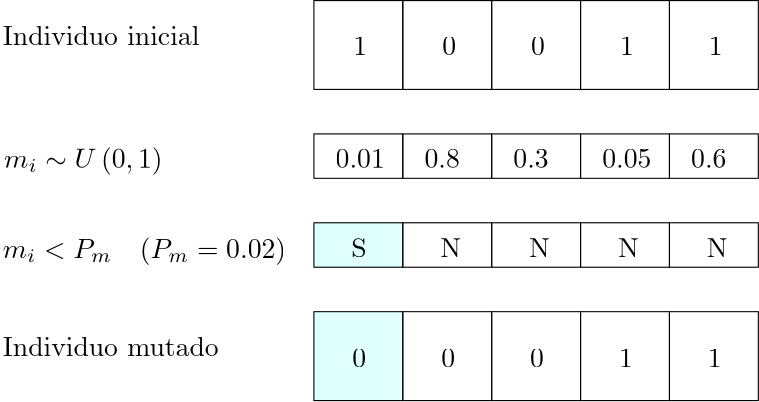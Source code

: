 <?xml version="1.0"?>
<!DOCTYPE ipe SYSTEM "ipe.dtd">
<ipe version="70218" creator="Ipe 7.2.26">
<info created="D:20231205100034" modified="D:20231205100034"/>
<ipestyle name="basic">
<symbol name="arrow/arc(spx)">
<path stroke="sym-stroke" fill="sym-stroke" pen="sym-pen">
0 0 m
-1 0.333 l
-1 -0.333 l
h
</path>
</symbol>
<symbol name="arrow/farc(spx)">
<path stroke="sym-stroke" fill="white" pen="sym-pen">
0 0 m
-1 0.333 l
-1 -0.333 l
h
</path>
</symbol>
<symbol name="arrow/ptarc(spx)">
<path stroke="sym-stroke" fill="sym-stroke" pen="sym-pen">
0 0 m
-1 0.333 l
-0.8 0 l
-1 -0.333 l
h
</path>
</symbol>
<symbol name="arrow/fptarc(spx)">
<path stroke="sym-stroke" fill="white" pen="sym-pen">
0 0 m
-1 0.333 l
-0.8 0 l
-1 -0.333 l
h
</path>
</symbol>
<symbol name="mark/circle(sx)" transformations="translations">
<path fill="sym-stroke">
0.6 0 0 0.6 0 0 e
0.4 0 0 0.4 0 0 e
</path>
</symbol>
<symbol name="mark/disk(sx)" transformations="translations">
<path fill="sym-stroke">
0.6 0 0 0.6 0 0 e
</path>
</symbol>
<symbol name="mark/fdisk(sfx)" transformations="translations">
<group>
<path fill="sym-fill">
0.5 0 0 0.5 0 0 e
</path>
<path fill="sym-stroke" fillrule="eofill">
0.6 0 0 0.6 0 0 e
0.4 0 0 0.4 0 0 e
</path>
</group>
</symbol>
<symbol name="mark/box(sx)" transformations="translations">
<path fill="sym-stroke" fillrule="eofill">
-0.6 -0.6 m
0.6 -0.6 l
0.6 0.6 l
-0.6 0.6 l
h
-0.4 -0.4 m
0.4 -0.4 l
0.4 0.4 l
-0.4 0.4 l
h
</path>
</symbol>
<symbol name="mark/square(sx)" transformations="translations">
<path fill="sym-stroke">
-0.6 -0.6 m
0.6 -0.6 l
0.6 0.6 l
-0.6 0.6 l
h
</path>
</symbol>
<symbol name="mark/fsquare(sfx)" transformations="translations">
<group>
<path fill="sym-fill">
-0.5 -0.5 m
0.5 -0.5 l
0.5 0.5 l
-0.5 0.5 l
h
</path>
<path fill="sym-stroke" fillrule="eofill">
-0.6 -0.6 m
0.6 -0.6 l
0.6 0.6 l
-0.6 0.6 l
h
-0.4 -0.4 m
0.4 -0.4 l
0.4 0.4 l
-0.4 0.4 l
h
</path>
</group>
</symbol>
<symbol name="mark/cross(sx)" transformations="translations">
<group>
<path fill="sym-stroke">
-0.43 -0.57 m
0.57 0.43 l
0.43 0.57 l
-0.57 -0.43 l
h
</path>
<path fill="sym-stroke">
-0.43 0.57 m
0.57 -0.43 l
0.43 -0.57 l
-0.57 0.43 l
h
</path>
</group>
</symbol>
<symbol name="arrow/fnormal(spx)">
<path stroke="sym-stroke" fill="white" pen="sym-pen">
0 0 m
-1 0.333 l
-1 -0.333 l
h
</path>
</symbol>
<symbol name="arrow/pointed(spx)">
<path stroke="sym-stroke" fill="sym-stroke" pen="sym-pen">
0 0 m
-1 0.333 l
-0.8 0 l
-1 -0.333 l
h
</path>
</symbol>
<symbol name="arrow/fpointed(spx)">
<path stroke="sym-stroke" fill="white" pen="sym-pen">
0 0 m
-1 0.333 l
-0.8 0 l
-1 -0.333 l
h
</path>
</symbol>
<symbol name="arrow/linear(spx)">
<path stroke="sym-stroke" pen="sym-pen">
-1 0.333 m
0 0 l
-1 -0.333 l
</path>
</symbol>
<symbol name="arrow/fdouble(spx)">
<path stroke="sym-stroke" fill="white" pen="sym-pen">
0 0 m
-1 0.333 l
-1 -0.333 l
h
-1 0 m
-2 0.333 l
-2 -0.333 l
h
</path>
</symbol>
<symbol name="arrow/double(spx)">
<path stroke="sym-stroke" fill="sym-stroke" pen="sym-pen">
0 0 m
-1 0.333 l
-1 -0.333 l
h
-1 0 m
-2 0.333 l
-2 -0.333 l
h
</path>
</symbol>
<symbol name="arrow/mid-normal(spx)">
<path stroke="sym-stroke" fill="sym-stroke" pen="sym-pen">
0.5 0 m
-0.5 0.333 l
-0.5 -0.333 l
h
</path>
</symbol>
<symbol name="arrow/mid-fnormal(spx)">
<path stroke="sym-stroke" fill="white" pen="sym-pen">
0.5 0 m
-0.5 0.333 l
-0.5 -0.333 l
h
</path>
</symbol>
<symbol name="arrow/mid-pointed(spx)">
<path stroke="sym-stroke" fill="sym-stroke" pen="sym-pen">
0.5 0 m
-0.5 0.333 l
-0.3 0 l
-0.5 -0.333 l
h
</path>
</symbol>
<symbol name="arrow/mid-fpointed(spx)">
<path stroke="sym-stroke" fill="white" pen="sym-pen">
0.5 0 m
-0.5 0.333 l
-0.3 0 l
-0.5 -0.333 l
h
</path>
</symbol>
<symbol name="arrow/mid-double(spx)">
<path stroke="sym-stroke" fill="sym-stroke" pen="sym-pen">
1 0 m
0 0.333 l
0 -0.333 l
h
0 0 m
-1 0.333 l
-1 -0.333 l
h
</path>
</symbol>
<symbol name="arrow/mid-fdouble(spx)">
<path stroke="sym-stroke" fill="white" pen="sym-pen">
1 0 m
0 0.333 l
0 -0.333 l
h
0 0 m
-1 0.333 l
-1 -0.333 l
h
</path>
</symbol>
<anglesize name="22.5 deg" value="22.5"/>
<anglesize name="30 deg" value="30"/>
<anglesize name="45 deg" value="45"/>
<anglesize name="60 deg" value="60"/>
<anglesize name="90 deg" value="90"/>
<arrowsize name="large" value="10"/>
<arrowsize name="small" value="5"/>
<arrowsize name="tiny" value="3"/>
<color name="blue" value="0 0 1"/>
<color name="brown" value="0.647 0.165 0.165"/>
<color name="darkblue" value="0 0 0.545"/>
<color name="darkcyan" value="0 0.545 0.545"/>
<color name="darkgray" value="0.663"/>
<color name="darkgreen" value="0 0.392 0"/>
<color name="darkmagenta" value="0.545 0 0.545"/>
<color name="darkorange" value="1 0.549 0"/>
<color name="darkred" value="0.545 0 0"/>
<color name="gold" value="1 0.843 0"/>
<color name="gray" value="0.745"/>
<color name="green" value="0 1 0"/>
<color name="lightblue" value="0.678 0.847 0.902"/>
<color name="lightcyan" value="0.878 1 1"/>
<color name="lightgray" value="0.827"/>
<color name="lightgreen" value="0.565 0.933 0.565"/>
<color name="lightyellow" value="1 1 0.878"/>
<color name="navy" value="0 0 0.502"/>
<color name="orange" value="1 0.647 0"/>
<color name="pink" value="1 0.753 0.796"/>
<color name="purple" value="0.627 0.125 0.941"/>
<color name="red" value="1 0 0"/>
<color name="seagreen" value="0.18 0.545 0.341"/>
<color name="turquoise" value="0.251 0.878 0.816"/>
<color name="violet" value="0.933 0.51 0.933"/>
<color name="yellow" value="1 1 0"/>
<dashstyle name="dash dot dotted" value="[4 2 1 2 1 2] 0"/>
<dashstyle name="dash dotted" value="[4 2 1 2] 0"/>
<dashstyle name="dashed" value="[4] 0"/>
<dashstyle name="dotted" value="[1 3] 0"/>
<gridsize name="10 pts (~3.5 mm)" value="10"/>
<gridsize name="14 pts (~5 mm)" value="14"/>
<gridsize name="16 pts (~6 mm)" value="16"/>
<gridsize name="20 pts (~7 mm)" value="20"/>
<gridsize name="28 pts (~10 mm)" value="28"/>
<gridsize name="32 pts (~12 mm)" value="32"/>
<gridsize name="4 pts" value="4"/>
<gridsize name="56 pts (~20 mm)" value="56"/>
<gridsize name="8 pts (~3 mm)" value="8"/>
<opacity name="10%" value="0.1"/>
<opacity name="30%" value="0.3"/>
<opacity name="50%" value="0.5"/>
<opacity name="75%" value="0.75"/>
<pen name="fat" value="1.2"/>
<pen name="heavier" value="0.8"/>
<pen name="ultrafat" value="2"/>
<symbolsize name="large" value="5"/>
<symbolsize name="small" value="2"/>
<symbolsize name="tiny" value="1.1"/>
<textsize name="Huge" value="\Huge"/>
<textsize name="LARGE" value="\LARGE"/>
<textsize name="Large" value="\Large"/>
<textsize name="footnote" value="\footnotesize"/>
<textsize name="huge" value="\huge"/>
<textsize name="large" value="\large"/>
<textsize name="script" value="\scriptsize"/>
<textsize name="small" value="\small"/>
<textsize name="tiny" value="\tiny"/>
<textstyle name="center" begin="\begin{center}" end="\end{center}"/>
<textstyle name="item" begin="\begin{itemize}\item{}" end="\end{itemize}"/>
<textstyle name="itemize" begin="\begin{itemize}" end="\end{itemize}"/>
<tiling name="falling" angle="-60" step="4" width="1"/>
<tiling name="rising" angle="30" step="4" width="1"/>
</ipestyle>
<page>
<layer name="alpha"/>
<view layers="alpha" active="alpha"/>
<text layer="alpha" matrix="1 0 0 1 -47.5292 -60.2338" transformations="translations" pos="128 768" stroke="black" type="label" width="57.036" height="7.473" depth="2.49" valign="baseline" style="math">m_i \sim U\, (0,1)</text>
<text matrix="1 0 0 1 -80 -44.7046" transformations="translations" pos="160 720" stroke="black" type="label" width="101.982" height="7.473" depth="2.49" valign="baseline" style="math">m_i &lt; P_m \quad (P_m = 0.02)</text>
<path stroke="black">
192 768 m
192 736 l
224 736 l
224 768 l
h
</path>
<path stroke="black">
224 768 m
224 736 l
256 736 l
256 768 l
h
</path>
<path stroke="black">
256 768 m
256 736 l
288 736 l
288 768 l
h
</path>
<path stroke="black">
288 768 m
288 736 l
320 736 l
320 768 l
h
</path>
<path stroke="black">
320 768 m
320 736 l
352 736 l
352 768 l
h
</path>
<path stroke="black">
192 720 m
192 704 l
224 704 l
224 720 l
h
</path>
<path stroke="black">
224 720 m
224 704 l
256 704 l
256 720 l
h
</path>
<path stroke="black">
256 720 m
256 704 l
288 704 l
288 720 l
h
</path>
<path stroke="black">
288 720 m
288 704 l
320 704 l
320 720 l
h
</path>
<path stroke="black">
320 720 m
320 704 l
352 704 l
352 720 l
h
</path>
<path stroke="black" fill="lightcyan">
192 688 m
192 672 l
224 672 l
224 688 l
h
</path>
<path stroke="black">
224 688 m
224 672 l
256 672 l
256 688 l
h
</path>
<path stroke="black">
256 688 m
256 672 l
288 672 l
288 688 l
h
</path>
<path stroke="black">
288 688 m
288 672 l
320 672 l
320 688 l
h
</path>
<path stroke="black">
320 688 m
320 672 l
352 672 l
352 688 l
h
</path>
<path matrix="1 0 0 1 0 -112" stroke="black" fill="lightcyan">
192 768 m
192 736 l
224 736 l
224 768 l
h
</path>
<path matrix="1 0 0 1 0 -112" stroke="black">
224 768 m
224 736 l
256 736 l
256 768 l
h
</path>
<path matrix="1 0 0 1 0 -112" stroke="black">
256 768 m
256 736 l
288 736 l
288 768 l
h
</path>
<path matrix="1 0 0 1 0 -112" stroke="black">
288 768 m
288 736 l
320 736 l
320 768 l
h
</path>
<path matrix="1 0 0 1 0 -112" stroke="black">
320 768 m
320 736 l
352 736 l
352 768 l
h
</path>
<text transformations="translations" pos="80 752" stroke="black" type="label" width="70.846" height="6.918" depth="0" valign="baseline">Individuo inicial</text>
<text transformations="translations" pos="80 640" stroke="black" type="label" width="77.764" height="6.918" depth="0" valign="baseline">Individuo mutado</text>
<text matrix="1 0 0 1 -1.81186 -3.62371" transformations="translations" pos="208 752" stroke="black" type="label" width="4.981" height="6.42" depth="0" valign="baseline">1</text>
<text matrix="1 0 0 1 -1.81186 -3.62371" transformations="translations" pos="240 752" stroke="black" type="label" width="4.981" height="6.42" depth="0" valign="baseline">0</text>
<text matrix="1 0 0 1 -1.81186 -3.62371" transformations="translations" pos="272 752" stroke="black" type="label" width="4.981" height="6.42" depth="0" valign="baseline">0</text>
<text matrix="1 0 0 1 -1.81186 -3.62371" transformations="translations" pos="304 752" stroke="black" type="label" width="4.981" height="6.42" depth="0" valign="baseline">1</text>
<text matrix="1 0 0 1 -1.81186 -3.62371" transformations="translations" pos="336 752" stroke="black" type="label" width="4.981" height="6.42" depth="0" valign="baseline">1</text>
<text matrix="1 0 0 1 -8.19853 3.83465" transformations="translations" pos="208 704" stroke="black" type="label" width="17.711" height="6.42" depth="0" valign="baseline">0.01</text>
<text matrix="1 0 0 1 -8.19853 3.83465" transformations="translations" pos="240 704" stroke="black" type="label" width="12.73" height="6.42" depth="0" valign="baseline">0.8</text>
<text matrix="1 0 0 1 -8.19853 3.83465" transformations="translations" pos="272 704" stroke="black" type="label" width="12.73" height="6.42" depth="0" valign="baseline">0.3</text>
<text matrix="1 0 0 1 -8.19853 3.83465" transformations="translations" pos="304 704" stroke="black" type="label" width="17.711" height="6.42" depth="0" valign="baseline">0.05</text>
<text matrix="1 0 0 1 -8.19853 3.83465" transformations="translations" pos="336 704" stroke="black" type="label" width="12.73" height="6.42" depth="0" valign="baseline">0.6</text>
<text matrix="1 0 0 1 -2.5366 3.62371" transformations="translations" pos="208 672" stroke="black" type="label" width="5.535" height="6.808" depth="0" valign="baseline">S</text>
<text matrix="1 0 0 1 -2.5366 3.62371" transformations="translations" pos="240 672" stroke="black" type="label" width="7.472" height="6.808" depth="0" valign="baseline">N</text>
<text matrix="1 0 0 1 -2.5366 3.62371" transformations="translations" pos="272 672" stroke="black" type="label" width="7.472" height="6.808" depth="0" valign="baseline">N</text>
<text matrix="1 0 0 1 -2.5366 3.62371" transformations="translations" pos="304 672" stroke="black" type="label" width="7.472" height="6.808" depth="0" valign="baseline">N</text>
<text matrix="1 0 0 1 -2.5366 3.62371" transformations="translations" pos="336 672" stroke="black" type="label" width="7.472" height="6.808" depth="0" valign="baseline">N</text>
<text matrix="1 0 0 1 -2.17423 -3.98609" transformations="translations" pos="208 640" stroke="black" type="label" width="4.981" height="6.42" depth="0" valign="baseline">0</text>
<text matrix="1 0 0 1 -2.17423 -3.98609" transformations="translations" pos="240 640" stroke="black" type="label" width="4.981" height="6.42" depth="0" valign="baseline">0</text>
<text matrix="1 0 0 1 -2.17423 -3.98609" transformations="translations" pos="272 640" stroke="black" type="label" width="4.981" height="6.42" depth="0" valign="baseline">0</text>
<text matrix="1 0 0 1 -2.17423 -3.98609" transformations="translations" pos="304 640" stroke="black" type="label" width="4.981" height="6.42" depth="0" valign="baseline">1</text>
<text matrix="1 0 0 1 -2.17423 -3.98609" transformations="translations" pos="336 640" stroke="black" type="label" width="4.981" height="6.42" depth="0" valign="baseline">1</text>
</page>
</ipe>
